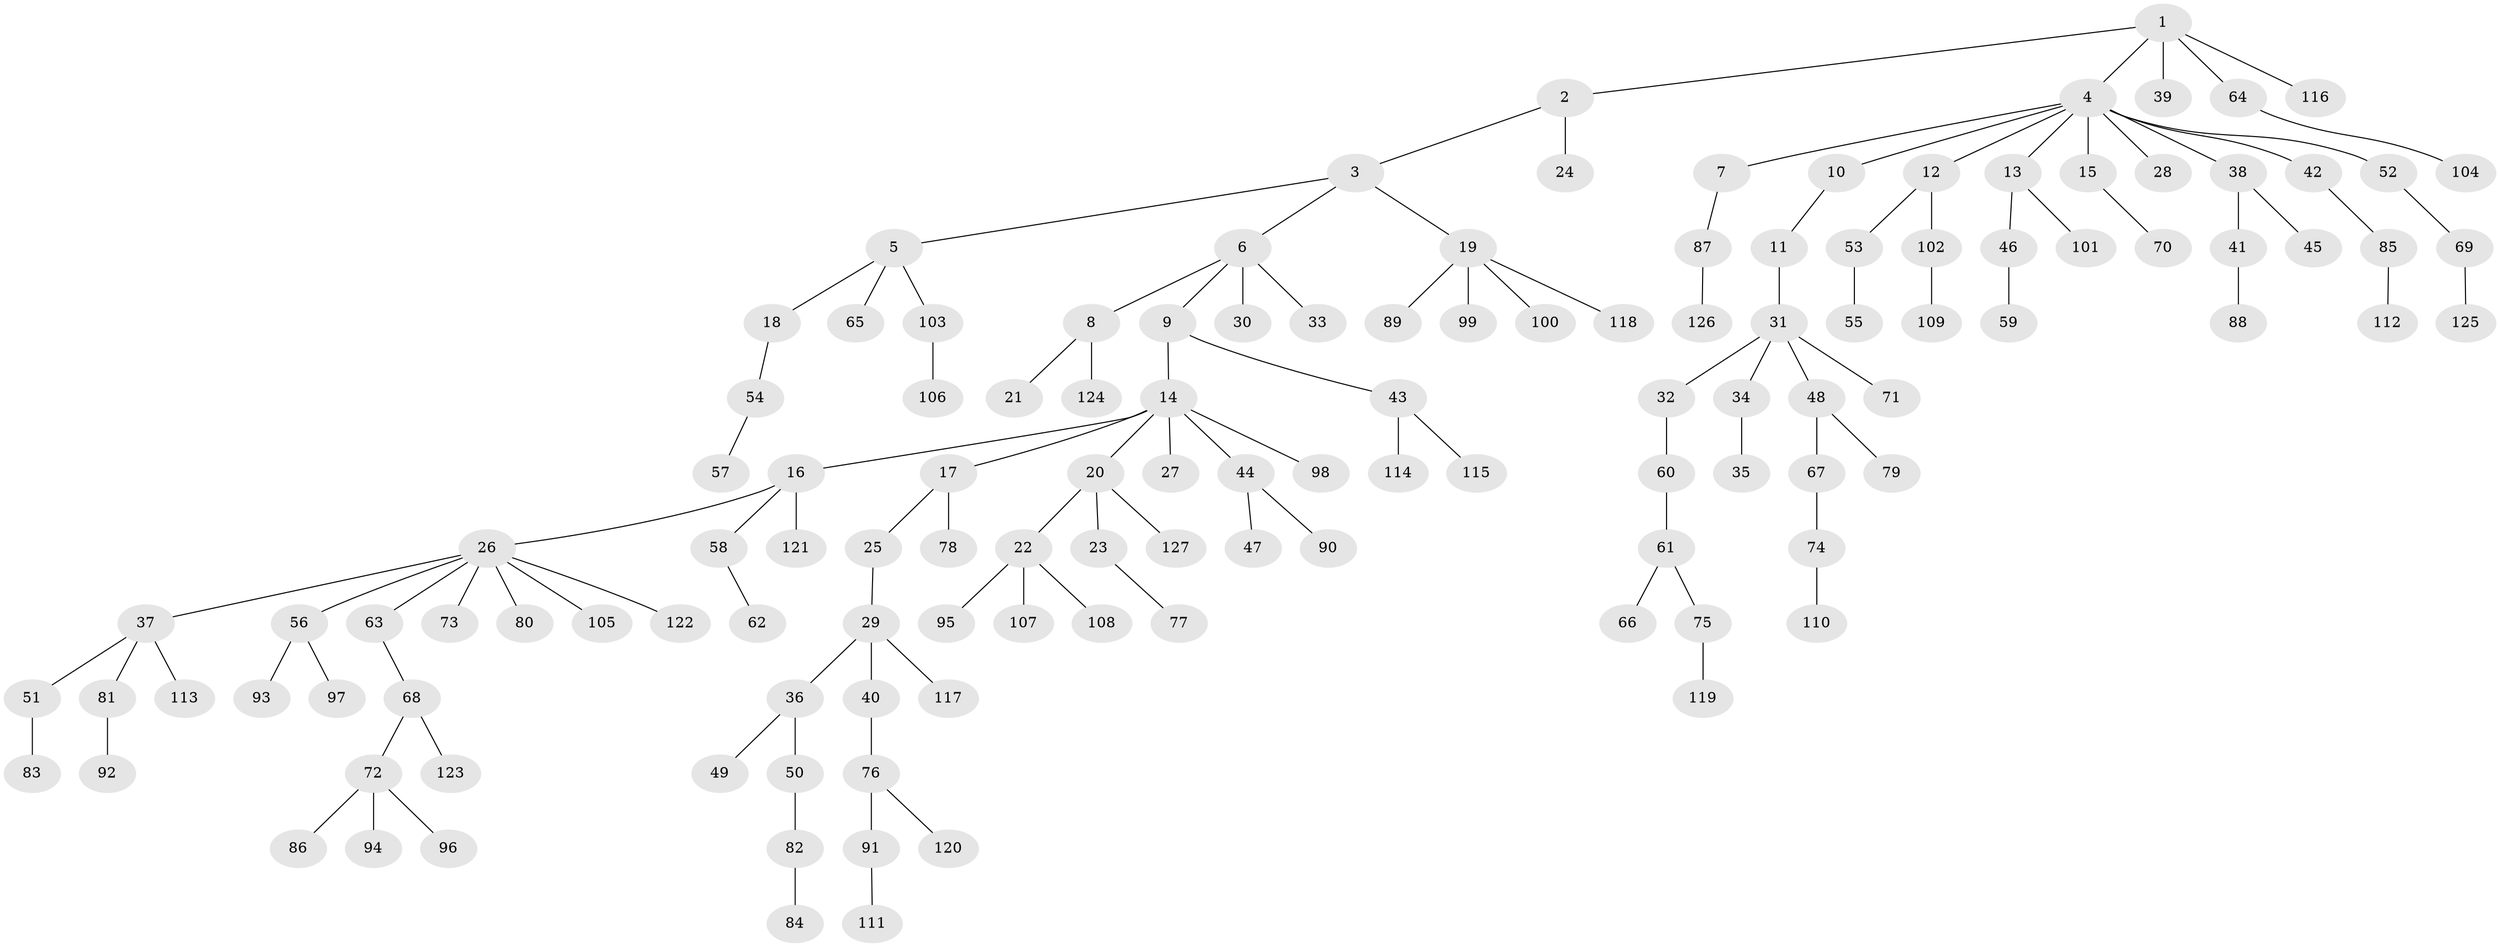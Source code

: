 // Generated by graph-tools (version 1.1) at 2025/02/03/09/25 03:02:24]
// undirected, 127 vertices, 126 edges
graph export_dot {
graph [start="1"]
  node [color=gray90,style=filled];
  1;
  2;
  3;
  4;
  5;
  6;
  7;
  8;
  9;
  10;
  11;
  12;
  13;
  14;
  15;
  16;
  17;
  18;
  19;
  20;
  21;
  22;
  23;
  24;
  25;
  26;
  27;
  28;
  29;
  30;
  31;
  32;
  33;
  34;
  35;
  36;
  37;
  38;
  39;
  40;
  41;
  42;
  43;
  44;
  45;
  46;
  47;
  48;
  49;
  50;
  51;
  52;
  53;
  54;
  55;
  56;
  57;
  58;
  59;
  60;
  61;
  62;
  63;
  64;
  65;
  66;
  67;
  68;
  69;
  70;
  71;
  72;
  73;
  74;
  75;
  76;
  77;
  78;
  79;
  80;
  81;
  82;
  83;
  84;
  85;
  86;
  87;
  88;
  89;
  90;
  91;
  92;
  93;
  94;
  95;
  96;
  97;
  98;
  99;
  100;
  101;
  102;
  103;
  104;
  105;
  106;
  107;
  108;
  109;
  110;
  111;
  112;
  113;
  114;
  115;
  116;
  117;
  118;
  119;
  120;
  121;
  122;
  123;
  124;
  125;
  126;
  127;
  1 -- 2;
  1 -- 4;
  1 -- 39;
  1 -- 64;
  1 -- 116;
  2 -- 3;
  2 -- 24;
  3 -- 5;
  3 -- 6;
  3 -- 19;
  4 -- 7;
  4 -- 10;
  4 -- 12;
  4 -- 13;
  4 -- 15;
  4 -- 28;
  4 -- 38;
  4 -- 42;
  4 -- 52;
  5 -- 18;
  5 -- 65;
  5 -- 103;
  6 -- 8;
  6 -- 9;
  6 -- 30;
  6 -- 33;
  7 -- 87;
  8 -- 21;
  8 -- 124;
  9 -- 14;
  9 -- 43;
  10 -- 11;
  11 -- 31;
  12 -- 53;
  12 -- 102;
  13 -- 46;
  13 -- 101;
  14 -- 16;
  14 -- 17;
  14 -- 20;
  14 -- 27;
  14 -- 44;
  14 -- 98;
  15 -- 70;
  16 -- 26;
  16 -- 58;
  16 -- 121;
  17 -- 25;
  17 -- 78;
  18 -- 54;
  19 -- 89;
  19 -- 99;
  19 -- 100;
  19 -- 118;
  20 -- 22;
  20 -- 23;
  20 -- 127;
  22 -- 95;
  22 -- 107;
  22 -- 108;
  23 -- 77;
  25 -- 29;
  26 -- 37;
  26 -- 56;
  26 -- 63;
  26 -- 73;
  26 -- 80;
  26 -- 105;
  26 -- 122;
  29 -- 36;
  29 -- 40;
  29 -- 117;
  31 -- 32;
  31 -- 34;
  31 -- 48;
  31 -- 71;
  32 -- 60;
  34 -- 35;
  36 -- 49;
  36 -- 50;
  37 -- 51;
  37 -- 81;
  37 -- 113;
  38 -- 41;
  38 -- 45;
  40 -- 76;
  41 -- 88;
  42 -- 85;
  43 -- 114;
  43 -- 115;
  44 -- 47;
  44 -- 90;
  46 -- 59;
  48 -- 67;
  48 -- 79;
  50 -- 82;
  51 -- 83;
  52 -- 69;
  53 -- 55;
  54 -- 57;
  56 -- 93;
  56 -- 97;
  58 -- 62;
  60 -- 61;
  61 -- 66;
  61 -- 75;
  63 -- 68;
  64 -- 104;
  67 -- 74;
  68 -- 72;
  68 -- 123;
  69 -- 125;
  72 -- 86;
  72 -- 94;
  72 -- 96;
  74 -- 110;
  75 -- 119;
  76 -- 91;
  76 -- 120;
  81 -- 92;
  82 -- 84;
  85 -- 112;
  87 -- 126;
  91 -- 111;
  102 -- 109;
  103 -- 106;
}
